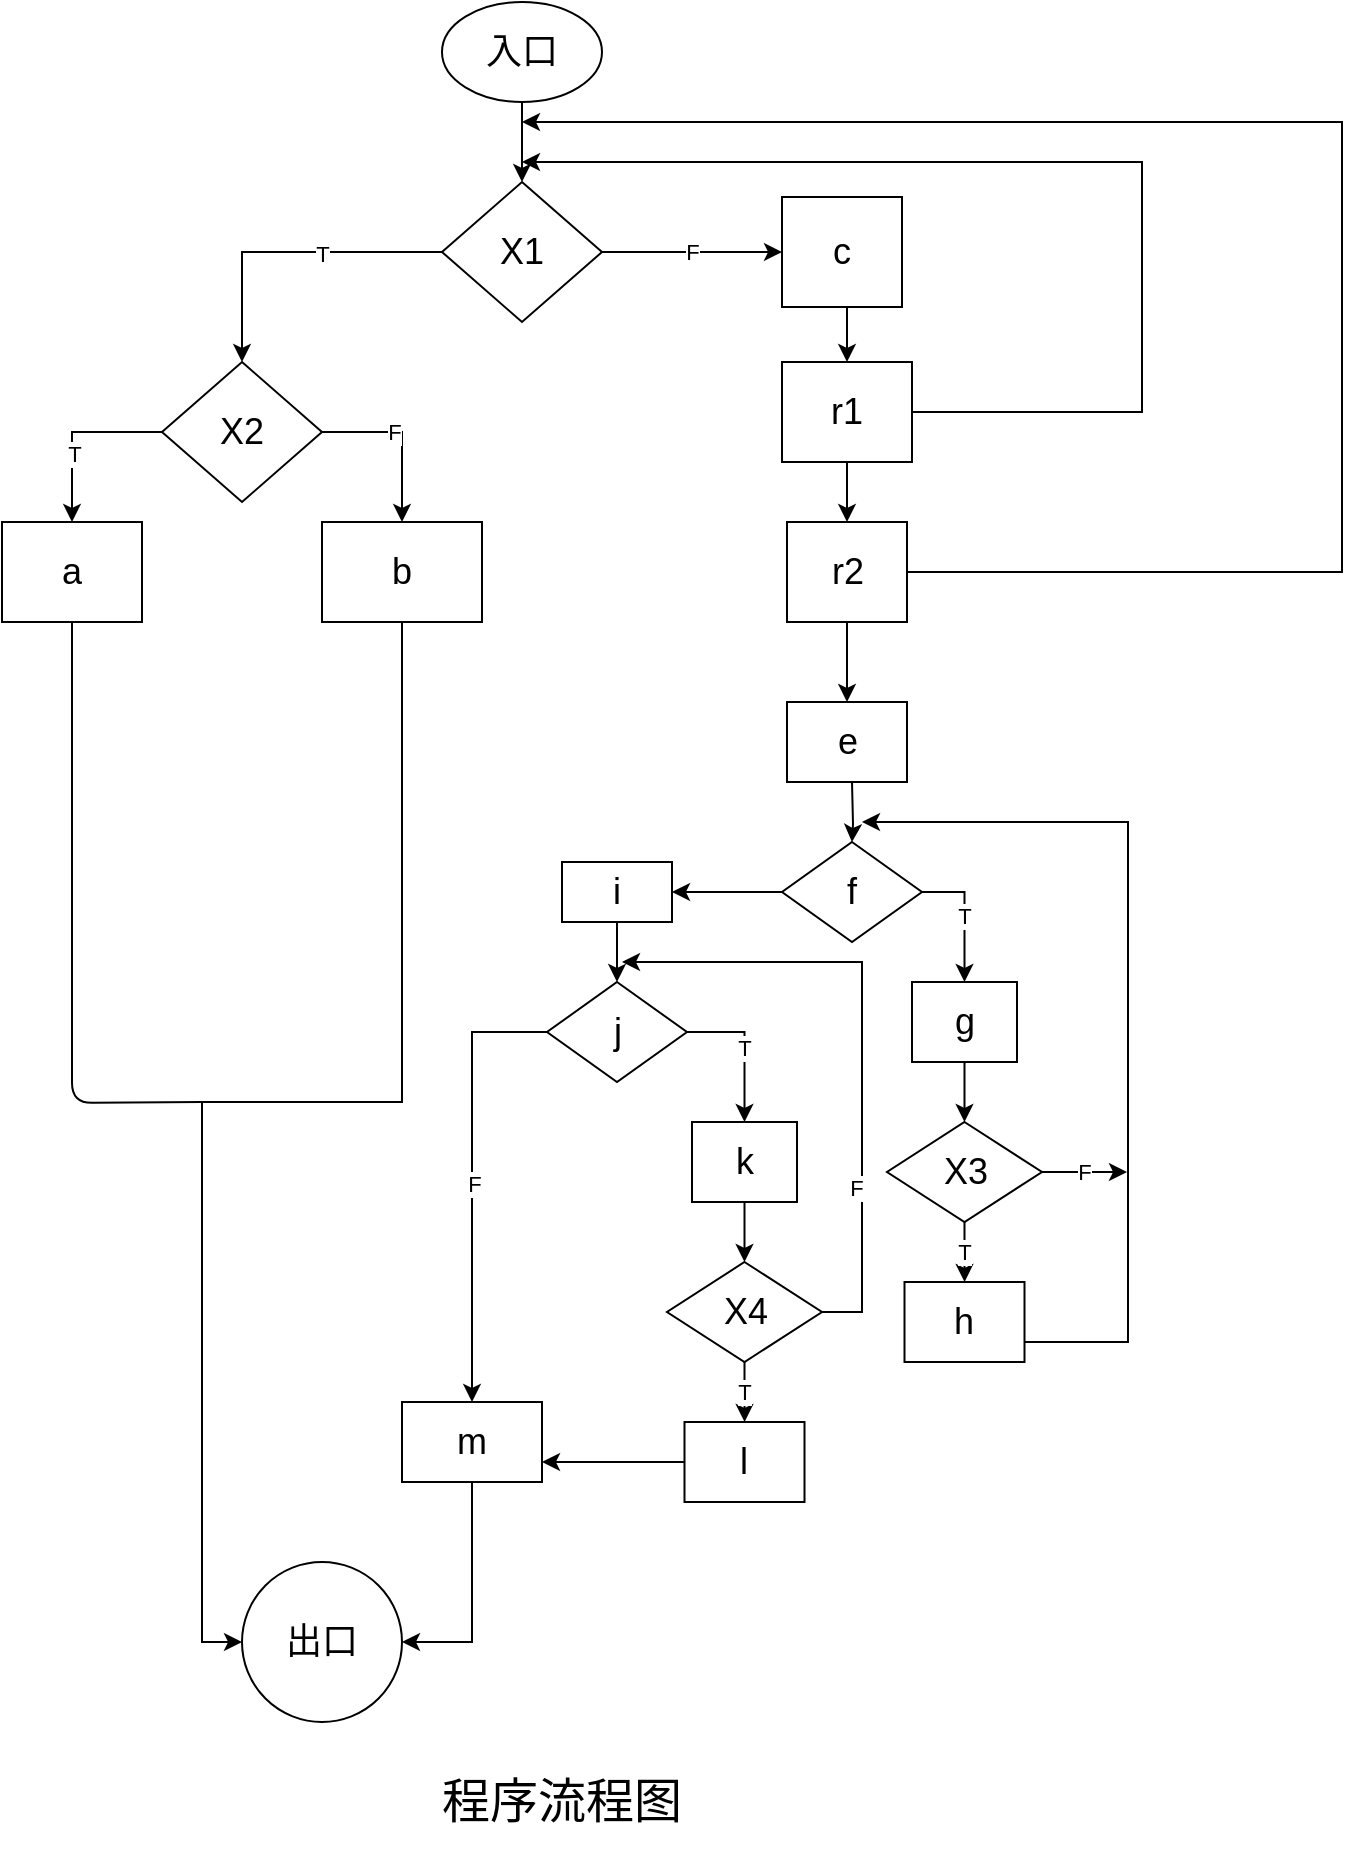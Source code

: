 <mxfile version="14.0.1" type="github">
  <diagram id="C5RBs43oDa-KdzZeNtuy" name="Page-1">
    <mxGraphModel dx="2130" dy="1040" grid="1" gridSize="10" guides="1" tooltips="1" connect="1" arrows="1" fold="1" page="1" pageScale="1" pageWidth="827" pageHeight="1169" math="0" shadow="0">
      <root>
        <mxCell id="WIyWlLk6GJQsqaUBKTNV-0" />
        <mxCell id="WIyWlLk6GJQsqaUBKTNV-1" parent="WIyWlLk6GJQsqaUBKTNV-0" />
        <mxCell id="KNYyTuKid_Axms05YIKe-3" value="" style="edgeStyle=orthogonalEdgeStyle;rounded=0;orthogonalLoop=1;jettySize=auto;html=1;" parent="WIyWlLk6GJQsqaUBKTNV-1" source="KNYyTuKid_Axms05YIKe-0" target="KNYyTuKid_Axms05YIKe-2" edge="1">
          <mxGeometry relative="1" as="geometry" />
        </mxCell>
        <mxCell id="KNYyTuKid_Axms05YIKe-0" value="&lt;font style=&quot;font-size: 18px&quot;&gt;入口&lt;/font&gt;" style="ellipse;whiteSpace=wrap;html=1;" parent="WIyWlLk6GJQsqaUBKTNV-1" vertex="1">
          <mxGeometry x="320" y="40" width="80" height="50" as="geometry" />
        </mxCell>
        <mxCell id="KNYyTuKid_Axms05YIKe-14" value="F" style="edgeStyle=orthogonalEdgeStyle;rounded=0;orthogonalLoop=1;jettySize=auto;html=1;" parent="WIyWlLk6GJQsqaUBKTNV-1" source="KNYyTuKid_Axms05YIKe-2" target="KNYyTuKid_Axms05YIKe-13" edge="1">
          <mxGeometry relative="1" as="geometry" />
        </mxCell>
        <mxCell id="Iv0Tg0ULyD2tBoAWf7fj-51" style="edgeStyle=orthogonalEdgeStyle;rounded=0;orthogonalLoop=1;jettySize=auto;html=1;entryX=0.5;entryY=0;entryDx=0;entryDy=0;" edge="1" parent="WIyWlLk6GJQsqaUBKTNV-1" source="KNYyTuKid_Axms05YIKe-2" target="KNYyTuKid_Axms05YIKe-4">
          <mxGeometry relative="1" as="geometry" />
        </mxCell>
        <mxCell id="Iv0Tg0ULyD2tBoAWf7fj-52" value="T" style="edgeLabel;html=1;align=center;verticalAlign=middle;resizable=0;points=[];" vertex="1" connectable="0" parent="Iv0Tg0ULyD2tBoAWf7fj-51">
          <mxGeometry x="-0.226" y="1" relative="1" as="geometry">
            <mxPoint as="offset" />
          </mxGeometry>
        </mxCell>
        <mxCell id="KNYyTuKid_Axms05YIKe-2" value="&lt;font style=&quot;font-size: 18px&quot;&gt;X1&lt;/font&gt;" style="rhombus;whiteSpace=wrap;html=1;" parent="WIyWlLk6GJQsqaUBKTNV-1" vertex="1">
          <mxGeometry x="320" y="130" width="80" height="70" as="geometry" />
        </mxCell>
        <mxCell id="KNYyTuKid_Axms05YIKe-7" value="" style="edgeStyle=orthogonalEdgeStyle;rounded=0;orthogonalLoop=1;jettySize=auto;html=1;" parent="WIyWlLk6GJQsqaUBKTNV-1" source="KNYyTuKid_Axms05YIKe-4" target="KNYyTuKid_Axms05YIKe-6" edge="1">
          <mxGeometry relative="1" as="geometry">
            <Array as="points">
              <mxPoint x="300" y="255" />
            </Array>
          </mxGeometry>
        </mxCell>
        <mxCell id="KNYyTuKid_Axms05YIKe-12" value="F" style="edgeLabel;html=1;align=center;verticalAlign=middle;resizable=0;points=[];" parent="KNYyTuKid_Axms05YIKe-7" vertex="1" connectable="0">
          <mxGeometry x="-0.064" y="-4" relative="1" as="geometry">
            <mxPoint as="offset" />
          </mxGeometry>
        </mxCell>
        <mxCell id="KNYyTuKid_Axms05YIKe-9" value="" style="edgeStyle=orthogonalEdgeStyle;rounded=0;orthogonalLoop=1;jettySize=auto;html=1;" parent="WIyWlLk6GJQsqaUBKTNV-1" source="KNYyTuKid_Axms05YIKe-4" target="KNYyTuKid_Axms05YIKe-8" edge="1">
          <mxGeometry relative="1" as="geometry" />
        </mxCell>
        <mxCell id="KNYyTuKid_Axms05YIKe-10" value="T" style="edgeLabel;html=1;align=center;verticalAlign=middle;resizable=0;points=[];" parent="KNYyTuKid_Axms05YIKe-9" vertex="1" connectable="0">
          <mxGeometry x="0.238" y="1" relative="1" as="geometry">
            <mxPoint as="offset" />
          </mxGeometry>
        </mxCell>
        <mxCell id="KNYyTuKid_Axms05YIKe-4" value="&lt;font style=&quot;font-size: 18px&quot;&gt;X2&lt;/font&gt;" style="rhombus;whiteSpace=wrap;html=1;" parent="WIyWlLk6GJQsqaUBKTNV-1" vertex="1">
          <mxGeometry x="180" y="220" width="80" height="70" as="geometry" />
        </mxCell>
        <mxCell id="Iv0Tg0ULyD2tBoAWf7fj-35" style="edgeStyle=orthogonalEdgeStyle;rounded=0;orthogonalLoop=1;jettySize=auto;html=1;entryX=0;entryY=0.5;entryDx=0;entryDy=0;" edge="1" parent="WIyWlLk6GJQsqaUBKTNV-1" source="KNYyTuKid_Axms05YIKe-6" target="Iv0Tg0ULyD2tBoAWf7fj-32">
          <mxGeometry relative="1" as="geometry">
            <Array as="points">
              <mxPoint x="300" y="590" />
              <mxPoint x="200" y="590" />
              <mxPoint x="200" y="860" />
            </Array>
          </mxGeometry>
        </mxCell>
        <mxCell id="KNYyTuKid_Axms05YIKe-6" value="&lt;font style=&quot;font-size: 18px&quot;&gt;b&lt;/font&gt;" style="whiteSpace=wrap;html=1;" parent="WIyWlLk6GJQsqaUBKTNV-1" vertex="1">
          <mxGeometry x="260" y="300" width="80" height="50" as="geometry" />
        </mxCell>
        <mxCell id="KNYyTuKid_Axms05YIKe-8" value="&lt;font style=&quot;font-size: 18px&quot;&gt;a&lt;/font&gt;" style="whiteSpace=wrap;html=1;" parent="WIyWlLk6GJQsqaUBKTNV-1" vertex="1">
          <mxGeometry x="100" y="300" width="70" height="50" as="geometry" />
        </mxCell>
        <mxCell id="KNYyTuKid_Axms05YIKe-27" style="edgeStyle=orthogonalEdgeStyle;rounded=0;orthogonalLoop=1;jettySize=auto;html=1;exitX=0.5;exitY=1;exitDx=0;exitDy=0;entryX=0.5;entryY=0;entryDx=0;entryDy=0;" parent="WIyWlLk6GJQsqaUBKTNV-1" source="KNYyTuKid_Axms05YIKe-13" target="KNYyTuKid_Axms05YIKe-15" edge="1">
          <mxGeometry relative="1" as="geometry" />
        </mxCell>
        <mxCell id="KNYyTuKid_Axms05YIKe-13" value="&lt;font style=&quot;font-size: 18px&quot;&gt;c&lt;/font&gt;" style="whiteSpace=wrap;html=1;" parent="WIyWlLk6GJQsqaUBKTNV-1" vertex="1">
          <mxGeometry x="490" y="137.5" width="60" height="55" as="geometry" />
        </mxCell>
        <mxCell id="KNYyTuKid_Axms05YIKe-18" value="" style="edgeStyle=orthogonalEdgeStyle;rounded=0;orthogonalLoop=1;jettySize=auto;html=1;" parent="WIyWlLk6GJQsqaUBKTNV-1" source="KNYyTuKid_Axms05YIKe-15" target="KNYyTuKid_Axms05YIKe-17" edge="1">
          <mxGeometry relative="1" as="geometry" />
        </mxCell>
        <mxCell id="KNYyTuKid_Axms05YIKe-19" style="edgeStyle=orthogonalEdgeStyle;rounded=0;orthogonalLoop=1;jettySize=auto;html=1;" parent="WIyWlLk6GJQsqaUBKTNV-1" source="KNYyTuKid_Axms05YIKe-15" edge="1">
          <mxGeometry relative="1" as="geometry">
            <mxPoint x="360" y="120" as="targetPoint" />
            <Array as="points">
              <mxPoint x="670" y="245" />
              <mxPoint x="670" y="120" />
            </Array>
          </mxGeometry>
        </mxCell>
        <mxCell id="KNYyTuKid_Axms05YIKe-15" value="&lt;font style=&quot;font-size: 18px&quot;&gt;r1&lt;/font&gt;" style="whiteSpace=wrap;html=1;" parent="WIyWlLk6GJQsqaUBKTNV-1" vertex="1">
          <mxGeometry x="490" y="220" width="65" height="50" as="geometry" />
        </mxCell>
        <mxCell id="KNYyTuKid_Axms05YIKe-20" style="edgeStyle=orthogonalEdgeStyle;rounded=0;orthogonalLoop=1;jettySize=auto;html=1;exitX=1;exitY=0.5;exitDx=0;exitDy=0;" parent="WIyWlLk6GJQsqaUBKTNV-1" source="KNYyTuKid_Axms05YIKe-17" edge="1">
          <mxGeometry relative="1" as="geometry">
            <mxPoint x="360.0" y="100" as="targetPoint" />
            <Array as="points">
              <mxPoint x="770" y="325" />
              <mxPoint x="770" y="100" />
            </Array>
          </mxGeometry>
        </mxCell>
        <mxCell id="Iv0Tg0ULyD2tBoAWf7fj-1" value="" style="edgeStyle=orthogonalEdgeStyle;rounded=0;orthogonalLoop=1;jettySize=auto;html=1;" edge="1" parent="WIyWlLk6GJQsqaUBKTNV-1" source="KNYyTuKid_Axms05YIKe-17" target="Iv0Tg0ULyD2tBoAWf7fj-0">
          <mxGeometry relative="1" as="geometry" />
        </mxCell>
        <mxCell id="KNYyTuKid_Axms05YIKe-17" value="&lt;font style=&quot;font-size: 18px&quot;&gt;r2&lt;/font&gt;" style="whiteSpace=wrap;html=1;" parent="WIyWlLk6GJQsqaUBKTNV-1" vertex="1">
          <mxGeometry x="492.5" y="300" width="60" height="50" as="geometry" />
        </mxCell>
        <mxCell id="Iv0Tg0ULyD2tBoAWf7fj-0" value="&lt;font style=&quot;font-size: 18px&quot;&gt;e&lt;/font&gt;" style="whiteSpace=wrap;html=1;" vertex="1" parent="WIyWlLk6GJQsqaUBKTNV-1">
          <mxGeometry x="492.5" y="390" width="60" height="40" as="geometry" />
        </mxCell>
        <mxCell id="Iv0Tg0ULyD2tBoAWf7fj-2" value="" style="edgeStyle=orthogonalEdgeStyle;rounded=0;orthogonalLoop=1;jettySize=auto;html=1;" edge="1" parent="WIyWlLk6GJQsqaUBKTNV-1" target="Iv0Tg0ULyD2tBoAWf7fj-4">
          <mxGeometry relative="1" as="geometry">
            <mxPoint x="525" y="430" as="sourcePoint" />
          </mxGeometry>
        </mxCell>
        <mxCell id="Iv0Tg0ULyD2tBoAWf7fj-3" value="T" style="edgeStyle=orthogonalEdgeStyle;rounded=0;orthogonalLoop=1;jettySize=auto;html=1;exitX=1;exitY=0.5;exitDx=0;exitDy=0;" edge="1" parent="WIyWlLk6GJQsqaUBKTNV-1" source="Iv0Tg0ULyD2tBoAWf7fj-4" target="Iv0Tg0ULyD2tBoAWf7fj-6">
          <mxGeometry relative="1" as="geometry">
            <mxPoint x="572.5" y="510" as="sourcePoint" />
          </mxGeometry>
        </mxCell>
        <mxCell id="Iv0Tg0ULyD2tBoAWf7fj-13" value="" style="edgeStyle=orthogonalEdgeStyle;rounded=0;orthogonalLoop=1;jettySize=auto;html=1;" edge="1" parent="WIyWlLk6GJQsqaUBKTNV-1" source="Iv0Tg0ULyD2tBoAWf7fj-4" target="Iv0Tg0ULyD2tBoAWf7fj-12">
          <mxGeometry relative="1" as="geometry" />
        </mxCell>
        <mxCell id="Iv0Tg0ULyD2tBoAWf7fj-4" value="&lt;font style=&quot;font-size: 18px&quot;&gt;f&lt;/font&gt;" style="rhombus;whiteSpace=wrap;html=1;" vertex="1" parent="WIyWlLk6GJQsqaUBKTNV-1">
          <mxGeometry x="490" y="460" width="70" height="50" as="geometry" />
        </mxCell>
        <mxCell id="Iv0Tg0ULyD2tBoAWf7fj-5" value="" style="edgeStyle=orthogonalEdgeStyle;rounded=0;orthogonalLoop=1;jettySize=auto;html=1;" edge="1" parent="WIyWlLk6GJQsqaUBKTNV-1" source="Iv0Tg0ULyD2tBoAWf7fj-6" target="Iv0Tg0ULyD2tBoAWf7fj-9">
          <mxGeometry relative="1" as="geometry" />
        </mxCell>
        <mxCell id="Iv0Tg0ULyD2tBoAWf7fj-6" value="&lt;font style=&quot;font-size: 18px&quot;&gt;g&lt;/font&gt;" style="whiteSpace=wrap;html=1;" vertex="1" parent="WIyWlLk6GJQsqaUBKTNV-1">
          <mxGeometry x="555" y="530" width="52.5" height="40" as="geometry" />
        </mxCell>
        <mxCell id="Iv0Tg0ULyD2tBoAWf7fj-7" value="T" style="edgeStyle=orthogonalEdgeStyle;rounded=0;orthogonalLoop=1;jettySize=auto;html=1;" edge="1" parent="WIyWlLk6GJQsqaUBKTNV-1" source="Iv0Tg0ULyD2tBoAWf7fj-9" target="Iv0Tg0ULyD2tBoAWf7fj-11">
          <mxGeometry relative="1" as="geometry" />
        </mxCell>
        <mxCell id="Iv0Tg0ULyD2tBoAWf7fj-8" value="F" style="edgeStyle=orthogonalEdgeStyle;rounded=0;orthogonalLoop=1;jettySize=auto;html=1;" edge="1" parent="WIyWlLk6GJQsqaUBKTNV-1" source="Iv0Tg0ULyD2tBoAWf7fj-9">
          <mxGeometry relative="1" as="geometry">
            <mxPoint x="662.5" y="625" as="targetPoint" />
          </mxGeometry>
        </mxCell>
        <mxCell id="Iv0Tg0ULyD2tBoAWf7fj-9" value="&lt;font style=&quot;font-size: 18px&quot;&gt;X3&lt;/font&gt;" style="rhombus;whiteSpace=wrap;html=1;" vertex="1" parent="WIyWlLk6GJQsqaUBKTNV-1">
          <mxGeometry x="542.5" y="600" width="77.5" height="50" as="geometry" />
        </mxCell>
        <mxCell id="Iv0Tg0ULyD2tBoAWf7fj-10" style="edgeStyle=orthogonalEdgeStyle;rounded=0;orthogonalLoop=1;jettySize=auto;html=1;" edge="1" parent="WIyWlLk6GJQsqaUBKTNV-1" source="Iv0Tg0ULyD2tBoAWf7fj-11">
          <mxGeometry relative="1" as="geometry">
            <mxPoint x="530" y="450" as="targetPoint" />
            <Array as="points">
              <mxPoint x="663" y="710" />
              <mxPoint x="663" y="450" />
            </Array>
          </mxGeometry>
        </mxCell>
        <mxCell id="Iv0Tg0ULyD2tBoAWf7fj-11" value="&lt;font style=&quot;font-size: 18px&quot;&gt;h&lt;/font&gt;" style="whiteSpace=wrap;html=1;" vertex="1" parent="WIyWlLk6GJQsqaUBKTNV-1">
          <mxGeometry x="551.25" y="680" width="60" height="40" as="geometry" />
        </mxCell>
        <mxCell id="Iv0Tg0ULyD2tBoAWf7fj-21" value="" style="edgeStyle=orthogonalEdgeStyle;rounded=0;orthogonalLoop=1;jettySize=auto;html=1;entryX=0.5;entryY=0;entryDx=0;entryDy=0;" edge="1" parent="WIyWlLk6GJQsqaUBKTNV-1" source="Iv0Tg0ULyD2tBoAWf7fj-12" target="Iv0Tg0ULyD2tBoAWf7fj-15">
          <mxGeometry relative="1" as="geometry" />
        </mxCell>
        <mxCell id="Iv0Tg0ULyD2tBoAWf7fj-12" value="&lt;font style=&quot;font-size: 18px&quot;&gt;i&lt;/font&gt;" style="whiteSpace=wrap;html=1;" vertex="1" parent="WIyWlLk6GJQsqaUBKTNV-1">
          <mxGeometry x="380" y="470" width="55" height="30" as="geometry" />
        </mxCell>
        <mxCell id="Iv0Tg0ULyD2tBoAWf7fj-14" value="T" style="edgeStyle=orthogonalEdgeStyle;rounded=0;orthogonalLoop=1;jettySize=auto;html=1;exitX=1;exitY=0.5;exitDx=0;exitDy=0;" edge="1" parent="WIyWlLk6GJQsqaUBKTNV-1" source="Iv0Tg0ULyD2tBoAWf7fj-15" target="Iv0Tg0ULyD2tBoAWf7fj-17">
          <mxGeometry relative="1" as="geometry">
            <mxPoint x="462.5" y="580" as="sourcePoint" />
          </mxGeometry>
        </mxCell>
        <mxCell id="Iv0Tg0ULyD2tBoAWf7fj-23" value="" style="edgeStyle=orthogonalEdgeStyle;rounded=0;orthogonalLoop=1;jettySize=auto;html=1;" edge="1" parent="WIyWlLk6GJQsqaUBKTNV-1" source="Iv0Tg0ULyD2tBoAWf7fj-15" target="Iv0Tg0ULyD2tBoAWf7fj-22">
          <mxGeometry relative="1" as="geometry" />
        </mxCell>
        <mxCell id="Iv0Tg0ULyD2tBoAWf7fj-27" value="F" style="edgeLabel;html=1;align=center;verticalAlign=middle;resizable=0;points=[];" vertex="1" connectable="0" parent="Iv0Tg0ULyD2tBoAWf7fj-23">
          <mxGeometry x="0.014" y="1" relative="1" as="geometry">
            <mxPoint as="offset" />
          </mxGeometry>
        </mxCell>
        <mxCell id="Iv0Tg0ULyD2tBoAWf7fj-15" value="&lt;font style=&quot;font-size: 18px&quot;&gt;j&lt;/font&gt;" style="rhombus;whiteSpace=wrap;html=1;" vertex="1" parent="WIyWlLk6GJQsqaUBKTNV-1">
          <mxGeometry x="372.5" y="530" width="70" height="50" as="geometry" />
        </mxCell>
        <mxCell id="Iv0Tg0ULyD2tBoAWf7fj-16" value="" style="edgeStyle=orthogonalEdgeStyle;rounded=0;orthogonalLoop=1;jettySize=auto;html=1;" edge="1" parent="WIyWlLk6GJQsqaUBKTNV-1" source="Iv0Tg0ULyD2tBoAWf7fj-17" target="Iv0Tg0ULyD2tBoAWf7fj-19">
          <mxGeometry relative="1" as="geometry" />
        </mxCell>
        <mxCell id="Iv0Tg0ULyD2tBoAWf7fj-17" value="&lt;font style=&quot;font-size: 18px&quot;&gt;k&lt;/font&gt;" style="whiteSpace=wrap;html=1;" vertex="1" parent="WIyWlLk6GJQsqaUBKTNV-1">
          <mxGeometry x="445" y="600" width="52.5" height="40" as="geometry" />
        </mxCell>
        <mxCell id="Iv0Tg0ULyD2tBoAWf7fj-18" value="T" style="edgeStyle=orthogonalEdgeStyle;rounded=0;orthogonalLoop=1;jettySize=auto;html=1;" edge="1" parent="WIyWlLk6GJQsqaUBKTNV-1" source="Iv0Tg0ULyD2tBoAWf7fj-19" target="Iv0Tg0ULyD2tBoAWf7fj-20">
          <mxGeometry relative="1" as="geometry" />
        </mxCell>
        <mxCell id="Iv0Tg0ULyD2tBoAWf7fj-19" value="&lt;font style=&quot;font-size: 18px&quot;&gt;X4&lt;/font&gt;" style="rhombus;whiteSpace=wrap;html=1;" vertex="1" parent="WIyWlLk6GJQsqaUBKTNV-1">
          <mxGeometry x="432.5" y="670" width="77.5" height="50" as="geometry" />
        </mxCell>
        <mxCell id="Iv0Tg0ULyD2tBoAWf7fj-34" style="edgeStyle=orthogonalEdgeStyle;rounded=0;orthogonalLoop=1;jettySize=auto;html=1;entryX=1;entryY=0.75;entryDx=0;entryDy=0;" edge="1" parent="WIyWlLk6GJQsqaUBKTNV-1" source="Iv0Tg0ULyD2tBoAWf7fj-20" target="Iv0Tg0ULyD2tBoAWf7fj-22">
          <mxGeometry relative="1" as="geometry">
            <Array as="points">
              <mxPoint x="370" y="770" />
            </Array>
          </mxGeometry>
        </mxCell>
        <mxCell id="Iv0Tg0ULyD2tBoAWf7fj-44" style="edgeStyle=orthogonalEdgeStyle;rounded=0;orthogonalLoop=1;jettySize=auto;html=1;exitX=1;exitY=0.5;exitDx=0;exitDy=0;" edge="1" parent="WIyWlLk6GJQsqaUBKTNV-1" source="Iv0Tg0ULyD2tBoAWf7fj-19">
          <mxGeometry relative="1" as="geometry">
            <mxPoint x="410" y="520" as="targetPoint" />
            <Array as="points">
              <mxPoint x="530" y="695" />
              <mxPoint x="530" y="520" />
            </Array>
          </mxGeometry>
        </mxCell>
        <mxCell id="Iv0Tg0ULyD2tBoAWf7fj-61" value="F" style="edgeLabel;html=1;align=center;verticalAlign=middle;resizable=0;points=[];" vertex="1" connectable="0" parent="Iv0Tg0ULyD2tBoAWf7fj-44">
          <mxGeometry x="-0.477" y="3" relative="1" as="geometry">
            <mxPoint as="offset" />
          </mxGeometry>
        </mxCell>
        <mxCell id="Iv0Tg0ULyD2tBoAWf7fj-20" value="&lt;font style=&quot;font-size: 18px&quot;&gt;l&lt;/font&gt;" style="whiteSpace=wrap;html=1;" vertex="1" parent="WIyWlLk6GJQsqaUBKTNV-1">
          <mxGeometry x="441.25" y="750" width="60" height="40" as="geometry" />
        </mxCell>
        <mxCell id="Iv0Tg0ULyD2tBoAWf7fj-57" style="edgeStyle=orthogonalEdgeStyle;rounded=0;orthogonalLoop=1;jettySize=auto;html=1;exitX=0.5;exitY=1;exitDx=0;exitDy=0;entryX=1;entryY=0.5;entryDx=0;entryDy=0;" edge="1" parent="WIyWlLk6GJQsqaUBKTNV-1" source="Iv0Tg0ULyD2tBoAWf7fj-22" target="Iv0Tg0ULyD2tBoAWf7fj-32">
          <mxGeometry relative="1" as="geometry" />
        </mxCell>
        <mxCell id="Iv0Tg0ULyD2tBoAWf7fj-22" value="&lt;font style=&quot;font-size: 18px&quot;&gt;m&lt;/font&gt;" style="whiteSpace=wrap;html=1;" vertex="1" parent="WIyWlLk6GJQsqaUBKTNV-1">
          <mxGeometry x="300" y="740" width="70" height="40" as="geometry" />
        </mxCell>
        <mxCell id="Iv0Tg0ULyD2tBoAWf7fj-32" value="&lt;font style=&quot;font-size: 18px&quot;&gt;出口&lt;/font&gt;" style="ellipse;whiteSpace=wrap;html=1;aspect=fixed;" vertex="1" parent="WIyWlLk6GJQsqaUBKTNV-1">
          <mxGeometry x="220" y="820" width="80" height="80" as="geometry" />
        </mxCell>
        <mxCell id="Iv0Tg0ULyD2tBoAWf7fj-39" value="" style="endArrow=none;html=1;entryX=0.5;entryY=1;entryDx=0;entryDy=0;edgeStyle=orthogonalEdgeStyle;" edge="1" parent="WIyWlLk6GJQsqaUBKTNV-1" target="KNYyTuKid_Axms05YIKe-8">
          <mxGeometry width="50" height="50" relative="1" as="geometry">
            <mxPoint x="200" y="590" as="sourcePoint" />
            <mxPoint x="200" y="360" as="targetPoint" />
          </mxGeometry>
        </mxCell>
        <mxCell id="Iv0Tg0ULyD2tBoAWf7fj-60" value="&lt;p class=&quot;MsoNormal&quot;&gt;&lt;span&gt;&lt;font face=&quot;宋体&quot; style=&quot;font-size: 24px&quot;&gt;程序流程图&lt;/font&gt;&lt;/span&gt;&lt;/p&gt;" style="text;html=1;strokeColor=none;fillColor=none;align=center;verticalAlign=middle;whiteSpace=wrap;rounded=0;" vertex="1" parent="WIyWlLk6GJQsqaUBKTNV-1">
          <mxGeometry x="230" y="930" width="300" height="20" as="geometry" />
        </mxCell>
      </root>
    </mxGraphModel>
  </diagram>
</mxfile>
